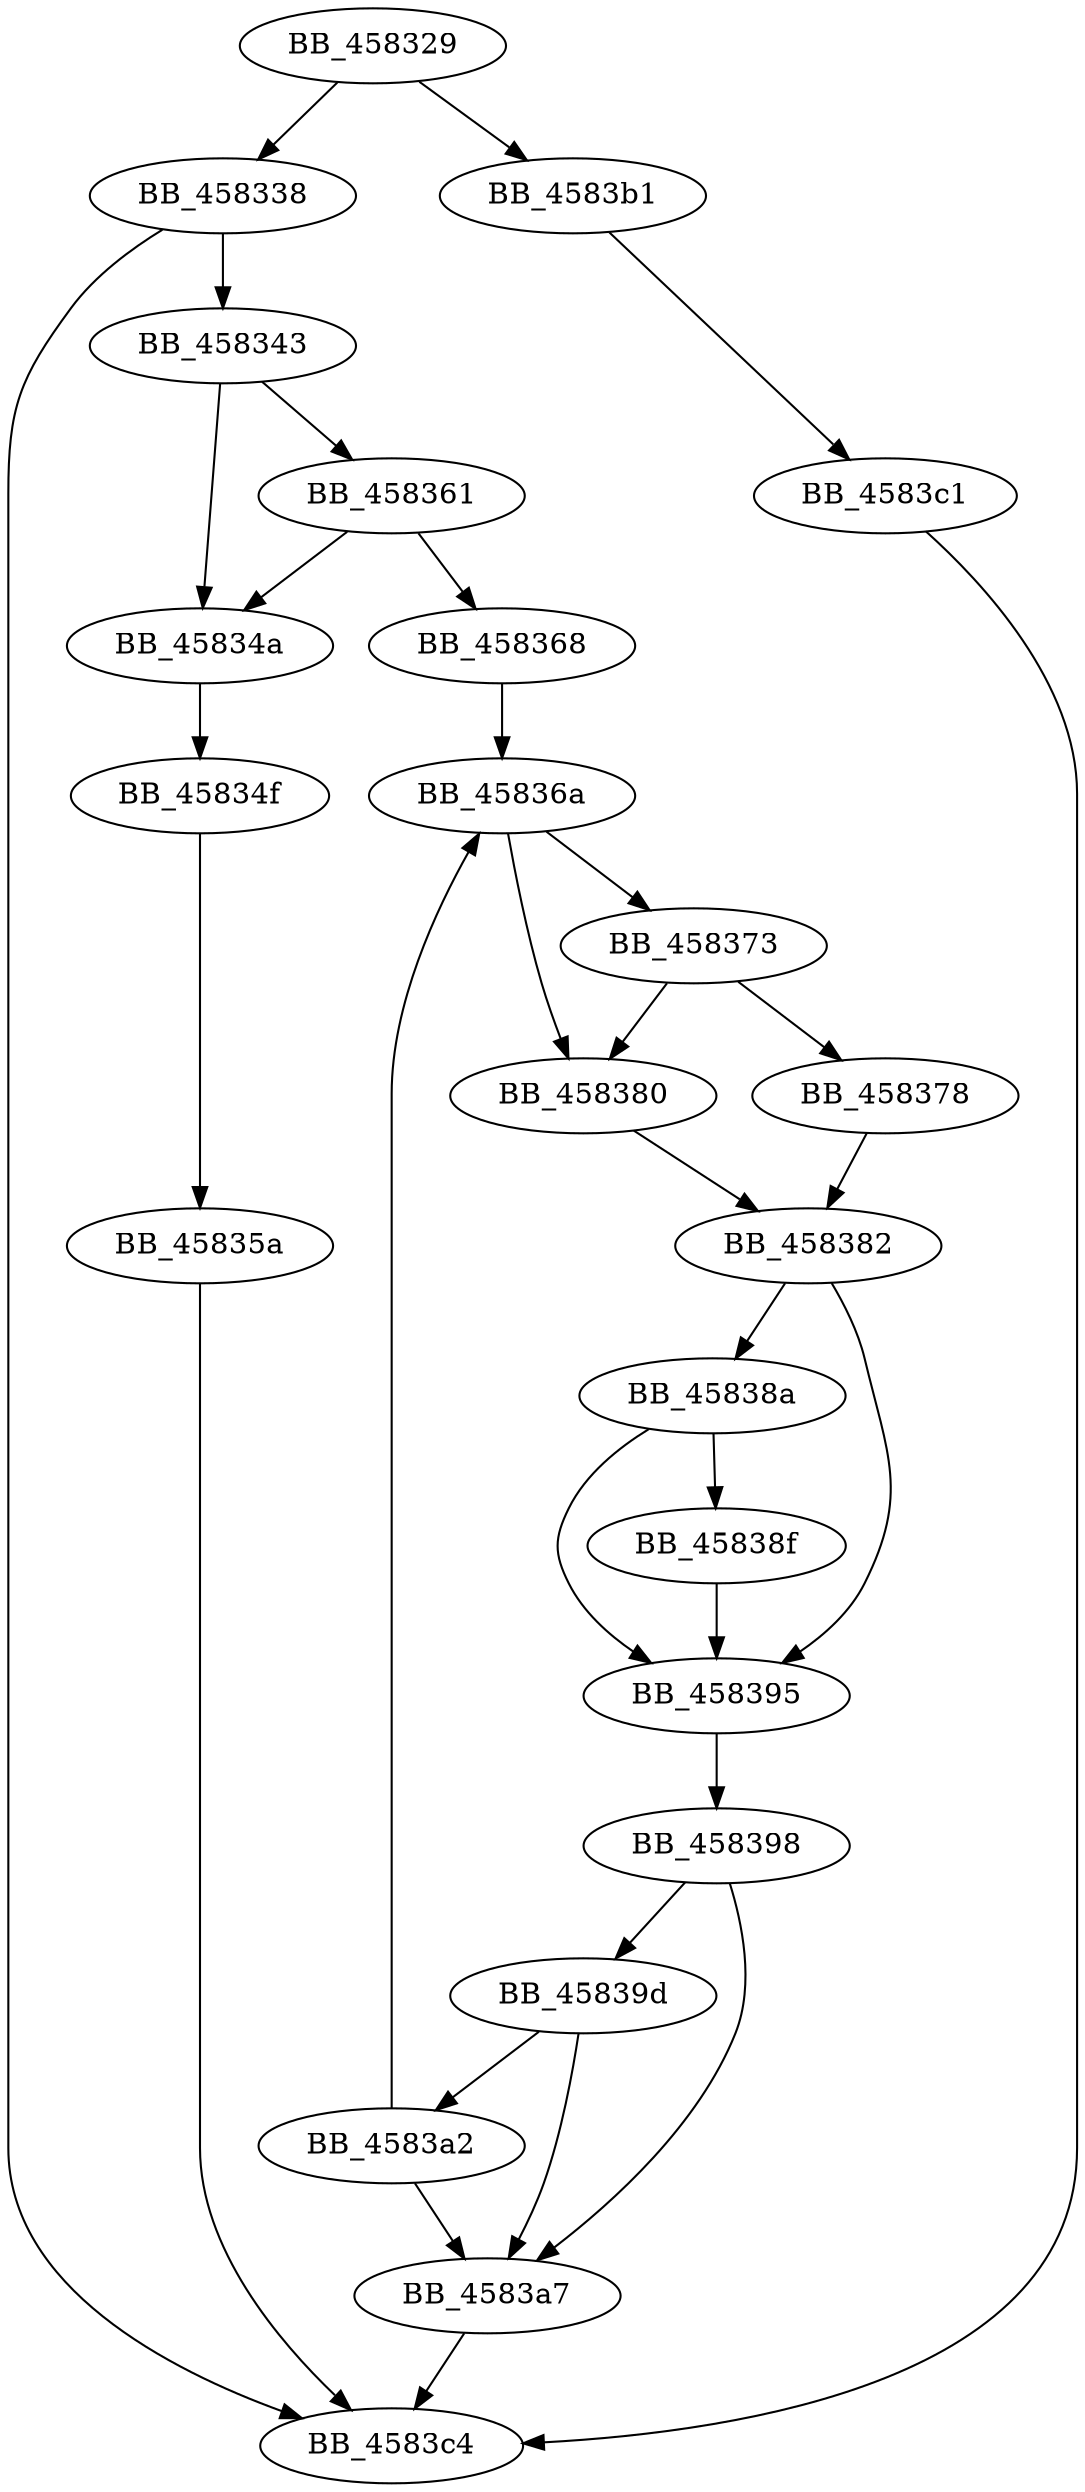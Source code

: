 DiGraph sub_458329{
BB_458329->BB_458338
BB_458329->BB_4583b1
BB_458338->BB_458343
BB_458338->BB_4583c4
BB_458343->BB_45834a
BB_458343->BB_458361
BB_45834a->BB_45834f
BB_45834f->BB_45835a
BB_45835a->BB_4583c4
BB_458361->BB_45834a
BB_458361->BB_458368
BB_458368->BB_45836a
BB_45836a->BB_458373
BB_45836a->BB_458380
BB_458373->BB_458378
BB_458373->BB_458380
BB_458378->BB_458382
BB_458380->BB_458382
BB_458382->BB_45838a
BB_458382->BB_458395
BB_45838a->BB_45838f
BB_45838a->BB_458395
BB_45838f->BB_458395
BB_458395->BB_458398
BB_458398->BB_45839d
BB_458398->BB_4583a7
BB_45839d->BB_4583a2
BB_45839d->BB_4583a7
BB_4583a2->BB_45836a
BB_4583a2->BB_4583a7
BB_4583a7->BB_4583c4
BB_4583b1->BB_4583c1
BB_4583c1->BB_4583c4
}
